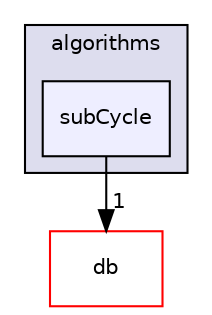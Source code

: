 digraph "src/OpenFOAM/algorithms/subCycle" {
  bgcolor=transparent;
  compound=true
  node [ fontsize="10", fontname="Helvetica"];
  edge [ labelfontsize="10", labelfontname="Helvetica"];
  subgraph clusterdir_d4a4bcbf783b68a312735f83d8eebbff {
    graph [ bgcolor="#ddddee", pencolor="black", label="algorithms" fontname="Helvetica", fontsize="10", URL="dir_d4a4bcbf783b68a312735f83d8eebbff.html"]
  dir_4649eb6c31e2d78dbceabf4a47dbb29d [shape=box, label="subCycle", style="filled", fillcolor="#eeeeff", pencolor="black", URL="dir_4649eb6c31e2d78dbceabf4a47dbb29d.html"];
  }
  dir_63c634f7a7cfd679ac26c67fb30fc32f [shape=box label="db" color="red" URL="dir_63c634f7a7cfd679ac26c67fb30fc32f.html"];
  dir_4649eb6c31e2d78dbceabf4a47dbb29d->dir_63c634f7a7cfd679ac26c67fb30fc32f [headlabel="1", labeldistance=1.5 headhref="dir_001897_001949.html"];
}
